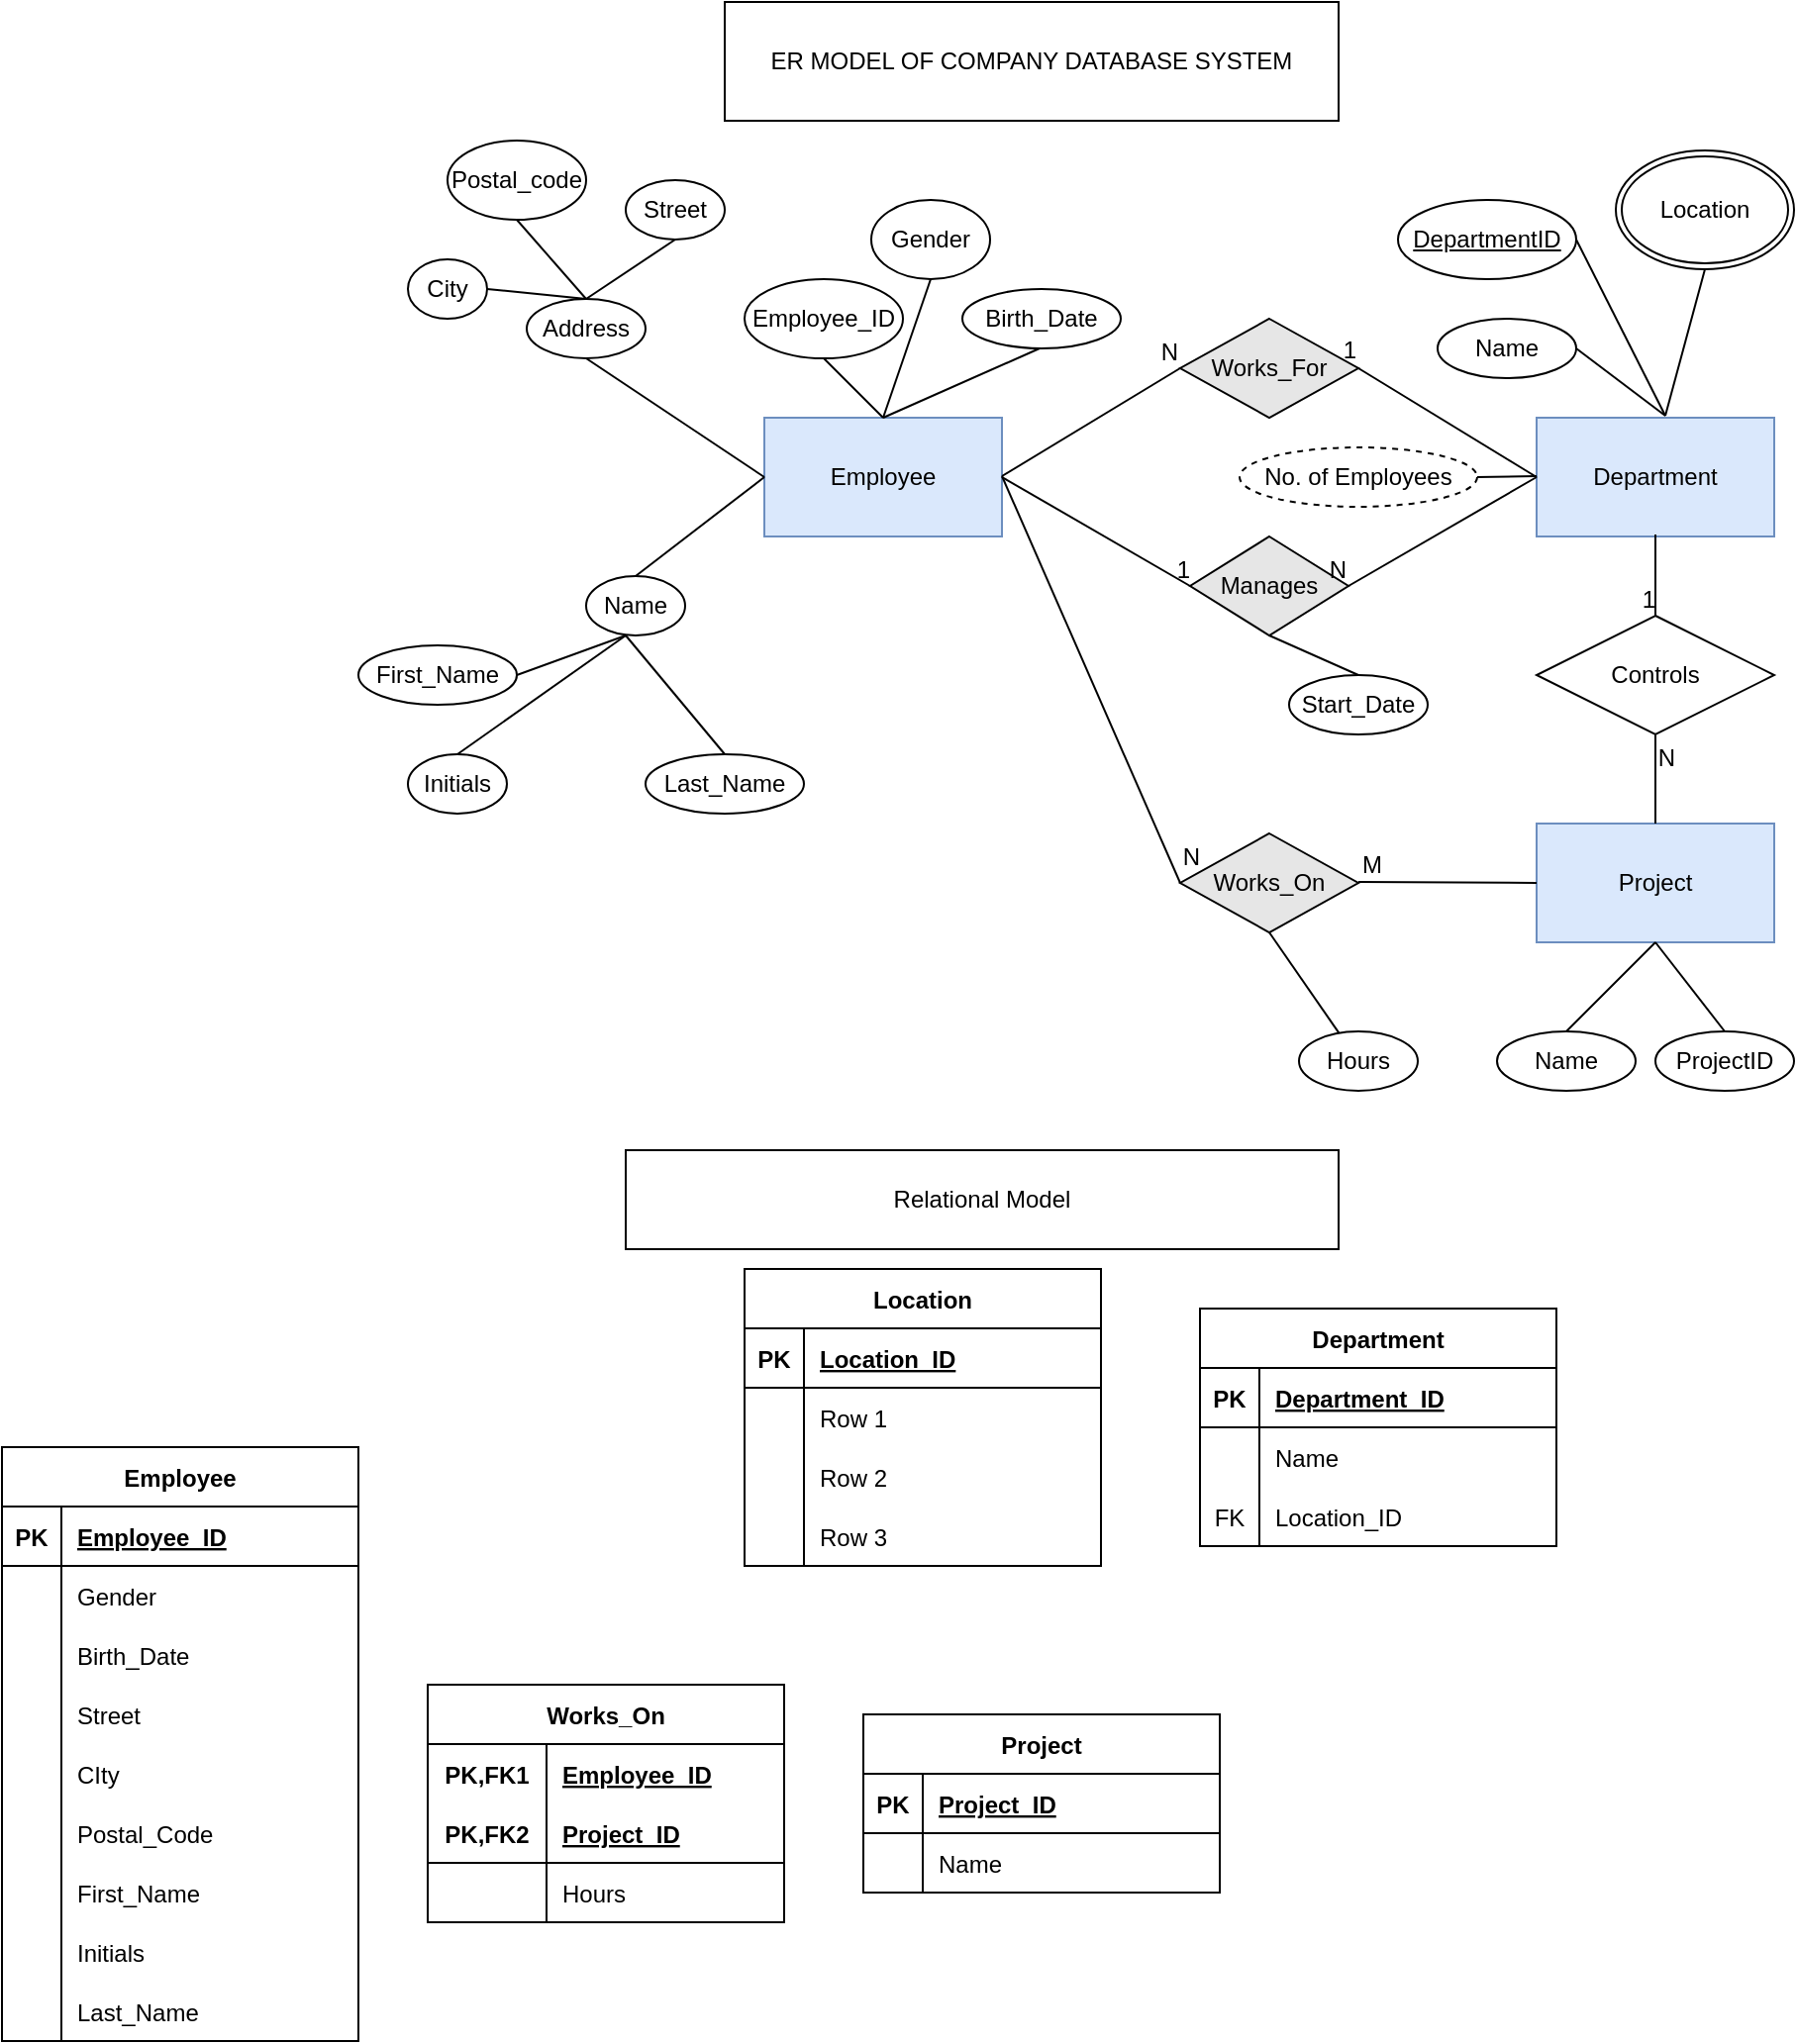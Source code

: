 <mxfile version="20.8.23" type="github">
  <diagram name="Page-1" id="R02BHQeO2Far4ScUjPcx">
    <mxGraphModel dx="1878" dy="545" grid="1" gridSize="10" guides="1" tooltips="1" connect="1" arrows="1" fold="1" page="1" pageScale="1" pageWidth="827" pageHeight="1169" math="0" shadow="0">
      <root>
        <mxCell id="0" />
        <mxCell id="1" parent="0" />
        <mxCell id="JJe2Z0qTwaohnT_z7_NP-1" value="Employee" style="rounded=0;whiteSpace=wrap;html=1;fillColor=#dae8fc;strokeColor=#6c8ebf;" vertex="1" parent="1">
          <mxGeometry x="300" y="270" width="120" height="60" as="geometry" />
        </mxCell>
        <mxCell id="JJe2Z0qTwaohnT_z7_NP-2" value="Department" style="rounded=0;whiteSpace=wrap;html=1;fillColor=#dae8fc;strokeColor=#6c8ebf;" vertex="1" parent="1">
          <mxGeometry x="690" y="270" width="120" height="60" as="geometry" />
        </mxCell>
        <mxCell id="JJe2Z0qTwaohnT_z7_NP-3" value="Project" style="rounded=0;whiteSpace=wrap;html=1;fillColor=#dae8fc;strokeColor=#6c8ebf;" vertex="1" parent="1">
          <mxGeometry x="690" y="475" width="120" height="60" as="geometry" />
        </mxCell>
        <mxCell id="JJe2Z0qTwaohnT_z7_NP-4" value="Employee_ID" style="ellipse;whiteSpace=wrap;html=1;" vertex="1" parent="1">
          <mxGeometry x="290" y="200" width="80" height="40" as="geometry" />
        </mxCell>
        <mxCell id="JJe2Z0qTwaohnT_z7_NP-5" value="Gender" style="ellipse;whiteSpace=wrap;html=1;" vertex="1" parent="1">
          <mxGeometry x="354" y="160" width="60" height="40" as="geometry" />
        </mxCell>
        <mxCell id="JJe2Z0qTwaohnT_z7_NP-7" value="Birth_Date" style="ellipse;whiteSpace=wrap;html=1;" vertex="1" parent="1">
          <mxGeometry x="400" y="205" width="80" height="30" as="geometry" />
        </mxCell>
        <mxCell id="JJe2Z0qTwaohnT_z7_NP-8" value="" style="endArrow=none;html=1;rounded=0;exitX=0.5;exitY=0;exitDx=0;exitDy=0;entryX=0.5;entryY=1;entryDx=0;entryDy=0;" edge="1" parent="1" source="JJe2Z0qTwaohnT_z7_NP-1" target="JJe2Z0qTwaohnT_z7_NP-5">
          <mxGeometry width="50" height="50" relative="1" as="geometry">
            <mxPoint x="350" y="250" as="sourcePoint" />
            <mxPoint x="400" y="200" as="targetPoint" />
          </mxGeometry>
        </mxCell>
        <mxCell id="JJe2Z0qTwaohnT_z7_NP-9" value="" style="endArrow=none;html=1;rounded=0;" edge="1" parent="1">
          <mxGeometry width="50" height="50" relative="1" as="geometry">
            <mxPoint x="360" y="270" as="sourcePoint" />
            <mxPoint x="330" y="240" as="targetPoint" />
          </mxGeometry>
        </mxCell>
        <mxCell id="JJe2Z0qTwaohnT_z7_NP-10" value="" style="endArrow=none;html=1;rounded=0;exitX=0.5;exitY=0;exitDx=0;exitDy=0;" edge="1" parent="1" source="JJe2Z0qTwaohnT_z7_NP-1">
          <mxGeometry width="50" height="50" relative="1" as="geometry">
            <mxPoint x="389" y="285" as="sourcePoint" />
            <mxPoint x="439" y="235" as="targetPoint" />
          </mxGeometry>
        </mxCell>
        <mxCell id="JJe2Z0qTwaohnT_z7_NP-11" value="Postal_code" style="ellipse;whiteSpace=wrap;html=1;" vertex="1" parent="1">
          <mxGeometry x="140" y="130" width="70" height="40" as="geometry" />
        </mxCell>
        <mxCell id="JJe2Z0qTwaohnT_z7_NP-12" value="Street" style="ellipse;whiteSpace=wrap;html=1;" vertex="1" parent="1">
          <mxGeometry x="230" y="150" width="50" height="30" as="geometry" />
        </mxCell>
        <mxCell id="JJe2Z0qTwaohnT_z7_NP-13" value="City" style="ellipse;whiteSpace=wrap;html=1;" vertex="1" parent="1">
          <mxGeometry x="120" y="190" width="40" height="30" as="geometry" />
        </mxCell>
        <mxCell id="JJe2Z0qTwaohnT_z7_NP-14" value="Address" style="ellipse;whiteSpace=wrap;html=1;" vertex="1" parent="1">
          <mxGeometry x="180" y="210" width="60" height="30" as="geometry" />
        </mxCell>
        <mxCell id="JJe2Z0qTwaohnT_z7_NP-15" value="" style="endArrow=none;html=1;rounded=0;exitX=0.5;exitY=1;exitDx=0;exitDy=0;" edge="1" parent="1" source="JJe2Z0qTwaohnT_z7_NP-14">
          <mxGeometry width="50" height="50" relative="1" as="geometry">
            <mxPoint x="250" y="350" as="sourcePoint" />
            <mxPoint x="300" y="300" as="targetPoint" />
          </mxGeometry>
        </mxCell>
        <mxCell id="JJe2Z0qTwaohnT_z7_NP-18" value="" style="endArrow=none;html=1;rounded=0;exitX=1;exitY=0.5;exitDx=0;exitDy=0;" edge="1" parent="1" source="JJe2Z0qTwaohnT_z7_NP-13">
          <mxGeometry width="50" height="50" relative="1" as="geometry">
            <mxPoint x="160" y="260" as="sourcePoint" />
            <mxPoint x="210" y="210" as="targetPoint" />
          </mxGeometry>
        </mxCell>
        <mxCell id="JJe2Z0qTwaohnT_z7_NP-19" value="" style="endArrow=none;html=1;rounded=0;exitX=0.5;exitY=1;exitDx=0;exitDy=0;" edge="1" parent="1" source="JJe2Z0qTwaohnT_z7_NP-11">
          <mxGeometry width="50" height="50" relative="1" as="geometry">
            <mxPoint x="160" y="260" as="sourcePoint" />
            <mxPoint x="210" y="210" as="targetPoint" />
          </mxGeometry>
        </mxCell>
        <mxCell id="JJe2Z0qTwaohnT_z7_NP-20" value="" style="endArrow=none;html=1;rounded=0;exitX=0.5;exitY=1;exitDx=0;exitDy=0;" edge="1" parent="1" source="JJe2Z0qTwaohnT_z7_NP-12">
          <mxGeometry width="50" height="50" relative="1" as="geometry">
            <mxPoint x="160" y="260" as="sourcePoint" />
            <mxPoint x="210" y="210" as="targetPoint" />
          </mxGeometry>
        </mxCell>
        <mxCell id="JJe2Z0qTwaohnT_z7_NP-21" value="Name" style="ellipse;whiteSpace=wrap;html=1;" vertex="1" parent="1">
          <mxGeometry x="210" y="350" width="50" height="30" as="geometry" />
        </mxCell>
        <mxCell id="JJe2Z0qTwaohnT_z7_NP-22" value="First_Name" style="ellipse;whiteSpace=wrap;html=1;" vertex="1" parent="1">
          <mxGeometry x="95" y="385" width="80" height="30" as="geometry" />
        </mxCell>
        <mxCell id="JJe2Z0qTwaohnT_z7_NP-23" value="Last_Name" style="ellipse;whiteSpace=wrap;html=1;" vertex="1" parent="1">
          <mxGeometry x="240" y="440" width="80" height="30" as="geometry" />
        </mxCell>
        <mxCell id="JJe2Z0qTwaohnT_z7_NP-24" value="Initials" style="ellipse;whiteSpace=wrap;html=1;" vertex="1" parent="1">
          <mxGeometry x="120" y="440" width="50" height="30" as="geometry" />
        </mxCell>
        <mxCell id="JJe2Z0qTwaohnT_z7_NP-25" value="" style="endArrow=none;html=1;rounded=0;exitX=0.5;exitY=0;exitDx=0;exitDy=0;" edge="1" parent="1" source="JJe2Z0qTwaohnT_z7_NP-21">
          <mxGeometry width="50" height="50" relative="1" as="geometry">
            <mxPoint x="250" y="360" as="sourcePoint" />
            <mxPoint x="300" y="300" as="targetPoint" />
          </mxGeometry>
        </mxCell>
        <mxCell id="JJe2Z0qTwaohnT_z7_NP-26" value="" style="endArrow=none;html=1;rounded=0;exitX=0.5;exitY=0;exitDx=0;exitDy=0;" edge="1" parent="1" source="JJe2Z0qTwaohnT_z7_NP-24">
          <mxGeometry width="50" height="50" relative="1" as="geometry">
            <mxPoint x="180" y="430" as="sourcePoint" />
            <mxPoint x="230" y="380" as="targetPoint" />
          </mxGeometry>
        </mxCell>
        <mxCell id="JJe2Z0qTwaohnT_z7_NP-27" value="" style="endArrow=none;html=1;rounded=0;exitX=1;exitY=0.5;exitDx=0;exitDy=0;" edge="1" parent="1" source="JJe2Z0qTwaohnT_z7_NP-22">
          <mxGeometry width="50" height="50" relative="1" as="geometry">
            <mxPoint x="180" y="430" as="sourcePoint" />
            <mxPoint x="230" y="380" as="targetPoint" />
          </mxGeometry>
        </mxCell>
        <mxCell id="JJe2Z0qTwaohnT_z7_NP-28" value="" style="endArrow=none;html=1;rounded=0;exitX=0.5;exitY=0;exitDx=0;exitDy=0;" edge="1" parent="1" source="JJe2Z0qTwaohnT_z7_NP-23">
          <mxGeometry width="50" height="50" relative="1" as="geometry">
            <mxPoint x="180" y="430" as="sourcePoint" />
            <mxPoint x="230" y="380" as="targetPoint" />
          </mxGeometry>
        </mxCell>
        <mxCell id="JJe2Z0qTwaohnT_z7_NP-29" value="Works_For" style="rhombus;whiteSpace=wrap;html=1;fillColor=#E6E6E6;" vertex="1" parent="1">
          <mxGeometry x="510" y="220" width="90" height="50" as="geometry" />
        </mxCell>
        <mxCell id="JJe2Z0qTwaohnT_z7_NP-32" value="Manages" style="rhombus;whiteSpace=wrap;html=1;fillColor=#E6E6E6;" vertex="1" parent="1">
          <mxGeometry x="515" y="330" width="80" height="50" as="geometry" />
        </mxCell>
        <mxCell id="JJe2Z0qTwaohnT_z7_NP-36" value="No. of Employees" style="ellipse;whiteSpace=wrap;html=1;align=center;dashed=1;fillColor=#FFFFFF;" vertex="1" parent="1">
          <mxGeometry x="540" y="285" width="120" height="30" as="geometry" />
        </mxCell>
        <mxCell id="JJe2Z0qTwaohnT_z7_NP-37" value="" style="endArrow=none;html=1;rounded=0;exitX=1;exitY=0.5;exitDx=0;exitDy=0;" edge="1" parent="1" source="JJe2Z0qTwaohnT_z7_NP-36">
          <mxGeometry relative="1" as="geometry">
            <mxPoint x="670" y="300" as="sourcePoint" />
            <mxPoint x="690" y="299.5" as="targetPoint" />
          </mxGeometry>
        </mxCell>
        <mxCell id="JJe2Z0qTwaohnT_z7_NP-39" value="Name" style="ellipse;whiteSpace=wrap;html=1;align=center;fillColor=#FFFFFF;" vertex="1" parent="1">
          <mxGeometry x="640" y="220" width="70" height="30" as="geometry" />
        </mxCell>
        <mxCell id="JJe2Z0qTwaohnT_z7_NP-41" value="&lt;u&gt;DepartmentID&lt;/u&gt;" style="ellipse;whiteSpace=wrap;html=1;align=center;fillColor=#FFFFFF;" vertex="1" parent="1">
          <mxGeometry x="620" y="160" width="90" height="40" as="geometry" />
        </mxCell>
        <mxCell id="JJe2Z0qTwaohnT_z7_NP-42" value="Location" style="ellipse;shape=doubleEllipse;margin=3;whiteSpace=wrap;html=1;align=center;fillColor=#FFFFFF;" vertex="1" parent="1">
          <mxGeometry x="730" y="135" width="90" height="60" as="geometry" />
        </mxCell>
        <mxCell id="JJe2Z0qTwaohnT_z7_NP-43" value="" style="endArrow=none;html=1;rounded=0;exitX=0.5;exitY=1;exitDx=0;exitDy=0;" edge="1" parent="1" source="JJe2Z0qTwaohnT_z7_NP-42">
          <mxGeometry relative="1" as="geometry">
            <mxPoint x="595" y="269" as="sourcePoint" />
            <mxPoint x="755" y="269" as="targetPoint" />
          </mxGeometry>
        </mxCell>
        <mxCell id="JJe2Z0qTwaohnT_z7_NP-44" value="" style="endArrow=none;html=1;rounded=0;exitX=1;exitY=0.5;exitDx=0;exitDy=0;" edge="1" parent="1" source="JJe2Z0qTwaohnT_z7_NP-41">
          <mxGeometry relative="1" as="geometry">
            <mxPoint x="595" y="269" as="sourcePoint" />
            <mxPoint x="755" y="269" as="targetPoint" />
          </mxGeometry>
        </mxCell>
        <mxCell id="JJe2Z0qTwaohnT_z7_NP-45" value="" style="endArrow=none;html=1;rounded=0;exitX=1;exitY=0.5;exitDx=0;exitDy=0;" edge="1" parent="1" source="JJe2Z0qTwaohnT_z7_NP-39">
          <mxGeometry relative="1" as="geometry">
            <mxPoint x="595" y="269" as="sourcePoint" />
            <mxPoint x="755" y="269" as="targetPoint" />
          </mxGeometry>
        </mxCell>
        <mxCell id="JJe2Z0qTwaohnT_z7_NP-46" value="" style="endArrow=none;html=1;rounded=0;entryX=0;entryY=0.5;entryDx=0;entryDy=0;" edge="1" parent="1" target="JJe2Z0qTwaohnT_z7_NP-29">
          <mxGeometry relative="1" as="geometry">
            <mxPoint x="420" y="299.5" as="sourcePoint" />
            <mxPoint x="580" y="299.5" as="targetPoint" />
          </mxGeometry>
        </mxCell>
        <mxCell id="JJe2Z0qTwaohnT_z7_NP-47" value="N" style="resizable=0;html=1;align=right;verticalAlign=bottom;fillColor=#FFFFFF;" connectable="0" vertex="1" parent="JJe2Z0qTwaohnT_z7_NP-46">
          <mxGeometry x="1" relative="1" as="geometry" />
        </mxCell>
        <mxCell id="JJe2Z0qTwaohnT_z7_NP-48" value="" style="endArrow=none;html=1;rounded=0;exitX=0;exitY=0.5;exitDx=0;exitDy=0;entryX=1;entryY=0.5;entryDx=0;entryDy=0;" edge="1" parent="1" source="JJe2Z0qTwaohnT_z7_NP-2" target="JJe2Z0qTwaohnT_z7_NP-29">
          <mxGeometry relative="1" as="geometry">
            <mxPoint x="450" y="330" as="sourcePoint" />
            <mxPoint x="610" y="330" as="targetPoint" />
          </mxGeometry>
        </mxCell>
        <mxCell id="JJe2Z0qTwaohnT_z7_NP-49" value="1" style="resizable=0;html=1;align=right;verticalAlign=bottom;fillColor=#FFFFFF;" connectable="0" vertex="1" parent="JJe2Z0qTwaohnT_z7_NP-48">
          <mxGeometry x="1" relative="1" as="geometry" />
        </mxCell>
        <mxCell id="JJe2Z0qTwaohnT_z7_NP-50" value="" style="endArrow=none;html=1;rounded=0;exitX=1;exitY=0.5;exitDx=0;exitDy=0;entryX=0;entryY=0.5;entryDx=0;entryDy=0;" edge="1" parent="1" source="JJe2Z0qTwaohnT_z7_NP-1" target="JJe2Z0qTwaohnT_z7_NP-32">
          <mxGeometry relative="1" as="geometry">
            <mxPoint x="450" y="330" as="sourcePoint" />
            <mxPoint x="610" y="330" as="targetPoint" />
          </mxGeometry>
        </mxCell>
        <mxCell id="JJe2Z0qTwaohnT_z7_NP-51" value="1" style="resizable=0;html=1;align=right;verticalAlign=bottom;fillColor=#FFFFFF;" connectable="0" vertex="1" parent="JJe2Z0qTwaohnT_z7_NP-50">
          <mxGeometry x="1" relative="1" as="geometry" />
        </mxCell>
        <mxCell id="JJe2Z0qTwaohnT_z7_NP-52" value="" style="endArrow=none;html=1;rounded=0;entryX=1;entryY=0.5;entryDx=0;entryDy=0;" edge="1" parent="1" target="JJe2Z0qTwaohnT_z7_NP-32">
          <mxGeometry relative="1" as="geometry">
            <mxPoint x="690" y="300" as="sourcePoint" />
            <mxPoint x="550" y="420" as="targetPoint" />
          </mxGeometry>
        </mxCell>
        <mxCell id="JJe2Z0qTwaohnT_z7_NP-53" value="N" style="resizable=0;html=1;align=right;verticalAlign=bottom;fillColor=#FFFFFF;" connectable="0" vertex="1" parent="JJe2Z0qTwaohnT_z7_NP-52">
          <mxGeometry x="1" relative="1" as="geometry" />
        </mxCell>
        <mxCell id="JJe2Z0qTwaohnT_z7_NP-54" value="Works_On" style="rhombus;whiteSpace=wrap;html=1;fillColor=#E6E6E6;" vertex="1" parent="1">
          <mxGeometry x="510" y="480" width="90" height="50" as="geometry" />
        </mxCell>
        <mxCell id="JJe2Z0qTwaohnT_z7_NP-55" value="" style="endArrow=none;html=1;rounded=0;entryX=0;entryY=0.5;entryDx=0;entryDy=0;" edge="1" parent="1" target="JJe2Z0qTwaohnT_z7_NP-54">
          <mxGeometry relative="1" as="geometry">
            <mxPoint x="420" y="299.5" as="sourcePoint" />
            <mxPoint x="580" y="299.5" as="targetPoint" />
          </mxGeometry>
        </mxCell>
        <mxCell id="JJe2Z0qTwaohnT_z7_NP-56" value="N" style="resizable=0;html=1;align=right;verticalAlign=bottom;fillColor=#FFFFFF;" connectable="0" vertex="1" parent="JJe2Z0qTwaohnT_z7_NP-55">
          <mxGeometry x="1" relative="1" as="geometry">
            <mxPoint x="10" y="-5" as="offset" />
          </mxGeometry>
        </mxCell>
        <mxCell id="JJe2Z0qTwaohnT_z7_NP-57" value="" style="endArrow=none;html=1;rounded=0;" edge="1" parent="1">
          <mxGeometry relative="1" as="geometry">
            <mxPoint x="600" y="504.5" as="sourcePoint" />
            <mxPoint x="690" y="505" as="targetPoint" />
          </mxGeometry>
        </mxCell>
        <mxCell id="JJe2Z0qTwaohnT_z7_NP-58" value="M" style="resizable=0;html=1;align=left;verticalAlign=bottom;fillColor=#FFFFFF;" connectable="0" vertex="1" parent="JJe2Z0qTwaohnT_z7_NP-57">
          <mxGeometry x="-1" relative="1" as="geometry" />
        </mxCell>
        <mxCell id="JJe2Z0qTwaohnT_z7_NP-60" value="Controls" style="shape=rhombus;perimeter=rhombusPerimeter;whiteSpace=wrap;html=1;align=center;fillColor=#FFFFFF;" vertex="1" parent="1">
          <mxGeometry x="690" y="370" width="120" height="60" as="geometry" />
        </mxCell>
        <mxCell id="JJe2Z0qTwaohnT_z7_NP-61" value="" style="endArrow=none;html=1;rounded=0;entryX=0.5;entryY=0;entryDx=0;entryDy=0;" edge="1" parent="1" target="JJe2Z0qTwaohnT_z7_NP-60">
          <mxGeometry relative="1" as="geometry">
            <mxPoint x="750" y="329" as="sourcePoint" />
            <mxPoint x="910" y="329" as="targetPoint" />
          </mxGeometry>
        </mxCell>
        <mxCell id="JJe2Z0qTwaohnT_z7_NP-62" value="1" style="resizable=0;html=1;align=right;verticalAlign=bottom;fillColor=#FFFFFF;" connectable="0" vertex="1" parent="JJe2Z0qTwaohnT_z7_NP-61">
          <mxGeometry x="1" relative="1" as="geometry" />
        </mxCell>
        <mxCell id="JJe2Z0qTwaohnT_z7_NP-63" value="" style="endArrow=none;html=1;rounded=0;entryX=0.5;entryY=1;entryDx=0;entryDy=0;exitX=0.5;exitY=0;exitDx=0;exitDy=0;" edge="1" parent="1" source="JJe2Z0qTwaohnT_z7_NP-3" target="JJe2Z0qTwaohnT_z7_NP-60">
          <mxGeometry relative="1" as="geometry">
            <mxPoint x="750" y="470" as="sourcePoint" />
            <mxPoint x="890" y="454.5" as="targetPoint" />
          </mxGeometry>
        </mxCell>
        <mxCell id="JJe2Z0qTwaohnT_z7_NP-64" value="N" style="resizable=0;html=1;align=right;verticalAlign=bottom;fillColor=#FFFFFF;" connectable="0" vertex="1" parent="JJe2Z0qTwaohnT_z7_NP-63">
          <mxGeometry x="1" relative="1" as="geometry">
            <mxPoint x="10" y="20" as="offset" />
          </mxGeometry>
        </mxCell>
        <mxCell id="JJe2Z0qTwaohnT_z7_NP-66" value="Start_Date" style="ellipse;whiteSpace=wrap;html=1;align=center;fillColor=#FFFFFF;" vertex="1" parent="1">
          <mxGeometry x="565" y="400" width="70" height="30" as="geometry" />
        </mxCell>
        <mxCell id="JJe2Z0qTwaohnT_z7_NP-67" value="" style="endArrow=none;html=1;rounded=0;entryX=0.5;entryY=0;entryDx=0;entryDy=0;exitX=0.5;exitY=1;exitDx=0;exitDy=0;" edge="1" parent="1" source="JJe2Z0qTwaohnT_z7_NP-32" target="JJe2Z0qTwaohnT_z7_NP-66">
          <mxGeometry relative="1" as="geometry">
            <mxPoint x="450" y="330" as="sourcePoint" />
            <mxPoint x="610" y="330" as="targetPoint" />
          </mxGeometry>
        </mxCell>
        <mxCell id="JJe2Z0qTwaohnT_z7_NP-68" value="" style="endArrow=none;html=1;rounded=0;exitX=0.5;exitY=1;exitDx=0;exitDy=0;" edge="1" parent="1" source="JJe2Z0qTwaohnT_z7_NP-54" target="JJe2Z0qTwaohnT_z7_NP-69">
          <mxGeometry relative="1" as="geometry">
            <mxPoint x="550" y="550" as="sourcePoint" />
            <mxPoint x="710" y="550" as="targetPoint" />
          </mxGeometry>
        </mxCell>
        <mxCell id="JJe2Z0qTwaohnT_z7_NP-69" value="Hours" style="ellipse;whiteSpace=wrap;html=1;align=center;fillColor=#FFFFFF;" vertex="1" parent="1">
          <mxGeometry x="570" y="580" width="60" height="30" as="geometry" />
        </mxCell>
        <mxCell id="JJe2Z0qTwaohnT_z7_NP-70" value="Name" style="ellipse;whiteSpace=wrap;html=1;align=center;fillColor=#FFFFFF;" vertex="1" parent="1">
          <mxGeometry x="670" y="580" width="70" height="30" as="geometry" />
        </mxCell>
        <mxCell id="JJe2Z0qTwaohnT_z7_NP-71" value="ProjectID" style="ellipse;whiteSpace=wrap;html=1;align=center;fillColor=#FFFFFF;" vertex="1" parent="1">
          <mxGeometry x="750" y="580" width="70" height="30" as="geometry" />
        </mxCell>
        <mxCell id="JJe2Z0qTwaohnT_z7_NP-72" value="" style="endArrow=none;html=1;rounded=0;exitX=0.5;exitY=0;exitDx=0;exitDy=0;entryX=0.5;entryY=1;entryDx=0;entryDy=0;" edge="1" parent="1" source="JJe2Z0qTwaohnT_z7_NP-70" target="JJe2Z0qTwaohnT_z7_NP-3">
          <mxGeometry relative="1" as="geometry">
            <mxPoint x="595" y="550" as="sourcePoint" />
            <mxPoint x="755" y="550" as="targetPoint" />
          </mxGeometry>
        </mxCell>
        <mxCell id="JJe2Z0qTwaohnT_z7_NP-73" value="" style="endArrow=none;html=1;rounded=0;entryX=0.5;entryY=0;entryDx=0;entryDy=0;exitX=0.5;exitY=1;exitDx=0;exitDy=0;" edge="1" parent="1" source="JJe2Z0qTwaohnT_z7_NP-3" target="JJe2Z0qTwaohnT_z7_NP-71">
          <mxGeometry relative="1" as="geometry">
            <mxPoint x="750" y="540" as="sourcePoint" />
            <mxPoint x="910" y="535" as="targetPoint" />
          </mxGeometry>
        </mxCell>
        <mxCell id="JJe2Z0qTwaohnT_z7_NP-75" value="ER MODEL OF COMPANY DATABASE SYSTEM" style="rounded=0;whiteSpace=wrap;html=1;fillColor=#FFFFFF;" vertex="1" parent="1">
          <mxGeometry x="280" y="60" width="310" height="60" as="geometry" />
        </mxCell>
        <mxCell id="JJe2Z0qTwaohnT_z7_NP-77" value="Relational Model" style="rounded=0;whiteSpace=wrap;html=1;fillColor=#FFFFFF;" vertex="1" parent="1">
          <mxGeometry x="230" y="640" width="360" height="50" as="geometry" />
        </mxCell>
        <mxCell id="JJe2Z0qTwaohnT_z7_NP-78" value="Employee" style="shape=table;startSize=30;container=1;collapsible=1;childLayout=tableLayout;fixedRows=1;rowLines=0;fontStyle=1;align=center;resizeLast=1;fillColor=#FFFFFF;" vertex="1" parent="1">
          <mxGeometry x="-85" y="790" width="180" height="300" as="geometry">
            <mxRectangle x="85" y="740" width="70" height="30" as="alternateBounds" />
          </mxGeometry>
        </mxCell>
        <mxCell id="JJe2Z0qTwaohnT_z7_NP-79" value="" style="shape=tableRow;horizontal=0;startSize=0;swimlaneHead=0;swimlaneBody=0;fillColor=none;collapsible=0;dropTarget=0;points=[[0,0.5],[1,0.5]];portConstraint=eastwest;top=0;left=0;right=0;bottom=1;" vertex="1" parent="JJe2Z0qTwaohnT_z7_NP-78">
          <mxGeometry y="30" width="180" height="30" as="geometry" />
        </mxCell>
        <mxCell id="JJe2Z0qTwaohnT_z7_NP-80" value="PK" style="shape=partialRectangle;connectable=0;fillColor=none;top=0;left=0;bottom=0;right=0;fontStyle=1;overflow=hidden;" vertex="1" parent="JJe2Z0qTwaohnT_z7_NP-79">
          <mxGeometry width="30" height="30" as="geometry">
            <mxRectangle width="30" height="30" as="alternateBounds" />
          </mxGeometry>
        </mxCell>
        <mxCell id="JJe2Z0qTwaohnT_z7_NP-81" value="Employee_ID" style="shape=partialRectangle;connectable=0;fillColor=none;top=0;left=0;bottom=0;right=0;align=left;spacingLeft=6;fontStyle=5;overflow=hidden;" vertex="1" parent="JJe2Z0qTwaohnT_z7_NP-79">
          <mxGeometry x="30" width="150" height="30" as="geometry">
            <mxRectangle width="150" height="30" as="alternateBounds" />
          </mxGeometry>
        </mxCell>
        <mxCell id="JJe2Z0qTwaohnT_z7_NP-82" value="" style="shape=tableRow;horizontal=0;startSize=0;swimlaneHead=0;swimlaneBody=0;fillColor=none;collapsible=0;dropTarget=0;points=[[0,0.5],[1,0.5]];portConstraint=eastwest;top=0;left=0;right=0;bottom=0;" vertex="1" parent="JJe2Z0qTwaohnT_z7_NP-78">
          <mxGeometry y="60" width="180" height="30" as="geometry" />
        </mxCell>
        <mxCell id="JJe2Z0qTwaohnT_z7_NP-83" value="" style="shape=partialRectangle;connectable=0;fillColor=none;top=0;left=0;bottom=0;right=0;editable=1;overflow=hidden;" vertex="1" parent="JJe2Z0qTwaohnT_z7_NP-82">
          <mxGeometry width="30" height="30" as="geometry">
            <mxRectangle width="30" height="30" as="alternateBounds" />
          </mxGeometry>
        </mxCell>
        <mxCell id="JJe2Z0qTwaohnT_z7_NP-84" value="Gender" style="shape=partialRectangle;connectable=0;fillColor=none;top=0;left=0;bottom=0;right=0;align=left;spacingLeft=6;overflow=hidden;" vertex="1" parent="JJe2Z0qTwaohnT_z7_NP-82">
          <mxGeometry x="30" width="150" height="30" as="geometry">
            <mxRectangle width="150" height="30" as="alternateBounds" />
          </mxGeometry>
        </mxCell>
        <mxCell id="JJe2Z0qTwaohnT_z7_NP-85" value="" style="shape=tableRow;horizontal=0;startSize=0;swimlaneHead=0;swimlaneBody=0;fillColor=none;collapsible=0;dropTarget=0;points=[[0,0.5],[1,0.5]];portConstraint=eastwest;top=0;left=0;right=0;bottom=0;" vertex="1" parent="JJe2Z0qTwaohnT_z7_NP-78">
          <mxGeometry y="90" width="180" height="30" as="geometry" />
        </mxCell>
        <mxCell id="JJe2Z0qTwaohnT_z7_NP-86" value="" style="shape=partialRectangle;connectable=0;fillColor=none;top=0;left=0;bottom=0;right=0;editable=1;overflow=hidden;" vertex="1" parent="JJe2Z0qTwaohnT_z7_NP-85">
          <mxGeometry width="30" height="30" as="geometry">
            <mxRectangle width="30" height="30" as="alternateBounds" />
          </mxGeometry>
        </mxCell>
        <mxCell id="JJe2Z0qTwaohnT_z7_NP-87" value="Birth_Date" style="shape=partialRectangle;connectable=0;fillColor=none;top=0;left=0;bottom=0;right=0;align=left;spacingLeft=6;overflow=hidden;" vertex="1" parent="JJe2Z0qTwaohnT_z7_NP-85">
          <mxGeometry x="30" width="150" height="30" as="geometry">
            <mxRectangle width="150" height="30" as="alternateBounds" />
          </mxGeometry>
        </mxCell>
        <mxCell id="JJe2Z0qTwaohnT_z7_NP-88" value="" style="shape=tableRow;horizontal=0;startSize=0;swimlaneHead=0;swimlaneBody=0;fillColor=none;collapsible=0;dropTarget=0;points=[[0,0.5],[1,0.5]];portConstraint=eastwest;top=0;left=0;right=0;bottom=0;" vertex="1" parent="JJe2Z0qTwaohnT_z7_NP-78">
          <mxGeometry y="120" width="180" height="30" as="geometry" />
        </mxCell>
        <mxCell id="JJe2Z0qTwaohnT_z7_NP-89" value="" style="shape=partialRectangle;connectable=0;fillColor=none;top=0;left=0;bottom=0;right=0;editable=1;overflow=hidden;" vertex="1" parent="JJe2Z0qTwaohnT_z7_NP-88">
          <mxGeometry width="30" height="30" as="geometry">
            <mxRectangle width="30" height="30" as="alternateBounds" />
          </mxGeometry>
        </mxCell>
        <mxCell id="JJe2Z0qTwaohnT_z7_NP-90" value="Street" style="shape=partialRectangle;connectable=0;fillColor=none;top=0;left=0;bottom=0;right=0;align=left;spacingLeft=6;overflow=hidden;" vertex="1" parent="JJe2Z0qTwaohnT_z7_NP-88">
          <mxGeometry x="30" width="150" height="30" as="geometry">
            <mxRectangle width="150" height="30" as="alternateBounds" />
          </mxGeometry>
        </mxCell>
        <mxCell id="JJe2Z0qTwaohnT_z7_NP-91" value="" style="shape=tableRow;horizontal=0;startSize=0;swimlaneHead=0;swimlaneBody=0;fillColor=none;collapsible=0;dropTarget=0;points=[[0,0.5],[1,0.5]];portConstraint=eastwest;top=0;left=0;right=0;bottom=0;" vertex="1" parent="JJe2Z0qTwaohnT_z7_NP-78">
          <mxGeometry y="150" width="180" height="30" as="geometry" />
        </mxCell>
        <mxCell id="JJe2Z0qTwaohnT_z7_NP-92" value="" style="shape=partialRectangle;connectable=0;fillColor=none;top=0;left=0;bottom=0;right=0;editable=1;overflow=hidden;" vertex="1" parent="JJe2Z0qTwaohnT_z7_NP-91">
          <mxGeometry width="30" height="30" as="geometry">
            <mxRectangle width="30" height="30" as="alternateBounds" />
          </mxGeometry>
        </mxCell>
        <mxCell id="JJe2Z0qTwaohnT_z7_NP-93" value="CIty" style="shape=partialRectangle;connectable=0;fillColor=none;top=0;left=0;bottom=0;right=0;align=left;spacingLeft=6;overflow=hidden;" vertex="1" parent="JJe2Z0qTwaohnT_z7_NP-91">
          <mxGeometry x="30" width="150" height="30" as="geometry">
            <mxRectangle width="150" height="30" as="alternateBounds" />
          </mxGeometry>
        </mxCell>
        <mxCell id="JJe2Z0qTwaohnT_z7_NP-94" value="" style="shape=tableRow;horizontal=0;startSize=0;swimlaneHead=0;swimlaneBody=0;fillColor=none;collapsible=0;dropTarget=0;points=[[0,0.5],[1,0.5]];portConstraint=eastwest;top=0;left=0;right=0;bottom=0;" vertex="1" parent="JJe2Z0qTwaohnT_z7_NP-78">
          <mxGeometry y="180" width="180" height="30" as="geometry" />
        </mxCell>
        <mxCell id="JJe2Z0qTwaohnT_z7_NP-95" value="" style="shape=partialRectangle;connectable=0;fillColor=none;top=0;left=0;bottom=0;right=0;editable=1;overflow=hidden;" vertex="1" parent="JJe2Z0qTwaohnT_z7_NP-94">
          <mxGeometry width="30" height="30" as="geometry">
            <mxRectangle width="30" height="30" as="alternateBounds" />
          </mxGeometry>
        </mxCell>
        <mxCell id="JJe2Z0qTwaohnT_z7_NP-96" value="Postal_Code" style="shape=partialRectangle;connectable=0;fillColor=none;top=0;left=0;bottom=0;right=0;align=left;spacingLeft=6;overflow=hidden;" vertex="1" parent="JJe2Z0qTwaohnT_z7_NP-94">
          <mxGeometry x="30" width="150" height="30" as="geometry">
            <mxRectangle width="150" height="30" as="alternateBounds" />
          </mxGeometry>
        </mxCell>
        <mxCell id="JJe2Z0qTwaohnT_z7_NP-97" value="" style="shape=tableRow;horizontal=0;startSize=0;swimlaneHead=0;swimlaneBody=0;fillColor=none;collapsible=0;dropTarget=0;points=[[0,0.5],[1,0.5]];portConstraint=eastwest;top=0;left=0;right=0;bottom=0;" vertex="1" parent="JJe2Z0qTwaohnT_z7_NP-78">
          <mxGeometry y="210" width="180" height="30" as="geometry" />
        </mxCell>
        <mxCell id="JJe2Z0qTwaohnT_z7_NP-98" value="" style="shape=partialRectangle;connectable=0;fillColor=none;top=0;left=0;bottom=0;right=0;editable=1;overflow=hidden;" vertex="1" parent="JJe2Z0qTwaohnT_z7_NP-97">
          <mxGeometry width="30" height="30" as="geometry">
            <mxRectangle width="30" height="30" as="alternateBounds" />
          </mxGeometry>
        </mxCell>
        <mxCell id="JJe2Z0qTwaohnT_z7_NP-99" value="First_Name" style="shape=partialRectangle;connectable=0;fillColor=none;top=0;left=0;bottom=0;right=0;align=left;spacingLeft=6;overflow=hidden;" vertex="1" parent="JJe2Z0qTwaohnT_z7_NP-97">
          <mxGeometry x="30" width="150" height="30" as="geometry">
            <mxRectangle width="150" height="30" as="alternateBounds" />
          </mxGeometry>
        </mxCell>
        <mxCell id="JJe2Z0qTwaohnT_z7_NP-100" value="" style="shape=tableRow;horizontal=0;startSize=0;swimlaneHead=0;swimlaneBody=0;fillColor=none;collapsible=0;dropTarget=0;points=[[0,0.5],[1,0.5]];portConstraint=eastwest;top=0;left=0;right=0;bottom=0;" vertex="1" parent="JJe2Z0qTwaohnT_z7_NP-78">
          <mxGeometry y="240" width="180" height="30" as="geometry" />
        </mxCell>
        <mxCell id="JJe2Z0qTwaohnT_z7_NP-101" value="" style="shape=partialRectangle;connectable=0;fillColor=none;top=0;left=0;bottom=0;right=0;editable=1;overflow=hidden;" vertex="1" parent="JJe2Z0qTwaohnT_z7_NP-100">
          <mxGeometry width="30" height="30" as="geometry">
            <mxRectangle width="30" height="30" as="alternateBounds" />
          </mxGeometry>
        </mxCell>
        <mxCell id="JJe2Z0qTwaohnT_z7_NP-102" value="Initials" style="shape=partialRectangle;connectable=0;fillColor=none;top=0;left=0;bottom=0;right=0;align=left;spacingLeft=6;overflow=hidden;" vertex="1" parent="JJe2Z0qTwaohnT_z7_NP-100">
          <mxGeometry x="30" width="150" height="30" as="geometry">
            <mxRectangle width="150" height="30" as="alternateBounds" />
          </mxGeometry>
        </mxCell>
        <mxCell id="JJe2Z0qTwaohnT_z7_NP-103" value="" style="shape=tableRow;horizontal=0;startSize=0;swimlaneHead=0;swimlaneBody=0;fillColor=none;collapsible=0;dropTarget=0;points=[[0,0.5],[1,0.5]];portConstraint=eastwest;top=0;left=0;right=0;bottom=0;" vertex="1" parent="JJe2Z0qTwaohnT_z7_NP-78">
          <mxGeometry y="270" width="180" height="30" as="geometry" />
        </mxCell>
        <mxCell id="JJe2Z0qTwaohnT_z7_NP-104" value="" style="shape=partialRectangle;connectable=0;fillColor=none;top=0;left=0;bottom=0;right=0;editable=1;overflow=hidden;" vertex="1" parent="JJe2Z0qTwaohnT_z7_NP-103">
          <mxGeometry width="30" height="30" as="geometry">
            <mxRectangle width="30" height="30" as="alternateBounds" />
          </mxGeometry>
        </mxCell>
        <mxCell id="JJe2Z0qTwaohnT_z7_NP-105" value="Last_Name" style="shape=partialRectangle;connectable=0;fillColor=none;top=0;left=0;bottom=0;right=0;align=left;spacingLeft=6;overflow=hidden;" vertex="1" parent="JJe2Z0qTwaohnT_z7_NP-103">
          <mxGeometry x="30" width="150" height="30" as="geometry">
            <mxRectangle width="150" height="30" as="alternateBounds" />
          </mxGeometry>
        </mxCell>
        <mxCell id="JJe2Z0qTwaohnT_z7_NP-106" value="Department" style="shape=table;startSize=30;container=1;collapsible=1;childLayout=tableLayout;fixedRows=1;rowLines=0;fontStyle=1;align=center;resizeLast=1;fillColor=#FFFFFF;" vertex="1" parent="1">
          <mxGeometry x="520" y="720" width="180" height="120" as="geometry" />
        </mxCell>
        <mxCell id="JJe2Z0qTwaohnT_z7_NP-107" value="" style="shape=tableRow;horizontal=0;startSize=0;swimlaneHead=0;swimlaneBody=0;fillColor=none;collapsible=0;dropTarget=0;points=[[0,0.5],[1,0.5]];portConstraint=eastwest;top=0;left=0;right=0;bottom=1;" vertex="1" parent="JJe2Z0qTwaohnT_z7_NP-106">
          <mxGeometry y="30" width="180" height="30" as="geometry" />
        </mxCell>
        <mxCell id="JJe2Z0qTwaohnT_z7_NP-108" value="PK" style="shape=partialRectangle;connectable=0;fillColor=none;top=0;left=0;bottom=0;right=0;fontStyle=1;overflow=hidden;" vertex="1" parent="JJe2Z0qTwaohnT_z7_NP-107">
          <mxGeometry width="30" height="30" as="geometry">
            <mxRectangle width="30" height="30" as="alternateBounds" />
          </mxGeometry>
        </mxCell>
        <mxCell id="JJe2Z0qTwaohnT_z7_NP-109" value="Department_ID" style="shape=partialRectangle;connectable=0;fillColor=none;top=0;left=0;bottom=0;right=0;align=left;spacingLeft=6;fontStyle=5;overflow=hidden;" vertex="1" parent="JJe2Z0qTwaohnT_z7_NP-107">
          <mxGeometry x="30" width="150" height="30" as="geometry">
            <mxRectangle width="150" height="30" as="alternateBounds" />
          </mxGeometry>
        </mxCell>
        <mxCell id="JJe2Z0qTwaohnT_z7_NP-110" value="" style="shape=tableRow;horizontal=0;startSize=0;swimlaneHead=0;swimlaneBody=0;fillColor=none;collapsible=0;dropTarget=0;points=[[0,0.5],[1,0.5]];portConstraint=eastwest;top=0;left=0;right=0;bottom=0;" vertex="1" parent="JJe2Z0qTwaohnT_z7_NP-106">
          <mxGeometry y="60" width="180" height="30" as="geometry" />
        </mxCell>
        <mxCell id="JJe2Z0qTwaohnT_z7_NP-111" value="" style="shape=partialRectangle;connectable=0;fillColor=none;top=0;left=0;bottom=0;right=0;editable=1;overflow=hidden;" vertex="1" parent="JJe2Z0qTwaohnT_z7_NP-110">
          <mxGeometry width="30" height="30" as="geometry">
            <mxRectangle width="30" height="30" as="alternateBounds" />
          </mxGeometry>
        </mxCell>
        <mxCell id="JJe2Z0qTwaohnT_z7_NP-112" value="Name" style="shape=partialRectangle;connectable=0;fillColor=none;top=0;left=0;bottom=0;right=0;align=left;spacingLeft=6;overflow=hidden;" vertex="1" parent="JJe2Z0qTwaohnT_z7_NP-110">
          <mxGeometry x="30" width="150" height="30" as="geometry">
            <mxRectangle width="150" height="30" as="alternateBounds" />
          </mxGeometry>
        </mxCell>
        <mxCell id="JJe2Z0qTwaohnT_z7_NP-132" value="" style="shape=tableRow;horizontal=0;startSize=0;swimlaneHead=0;swimlaneBody=0;fillColor=none;collapsible=0;dropTarget=0;points=[[0,0.5],[1,0.5]];portConstraint=eastwest;top=0;left=0;right=0;bottom=0;" vertex="1" parent="JJe2Z0qTwaohnT_z7_NP-106">
          <mxGeometry y="90" width="180" height="30" as="geometry" />
        </mxCell>
        <mxCell id="JJe2Z0qTwaohnT_z7_NP-133" value="FK" style="shape=partialRectangle;connectable=0;fillColor=none;top=0;left=0;bottom=0;right=0;editable=1;overflow=hidden;" vertex="1" parent="JJe2Z0qTwaohnT_z7_NP-132">
          <mxGeometry width="30" height="30" as="geometry">
            <mxRectangle width="30" height="30" as="alternateBounds" />
          </mxGeometry>
        </mxCell>
        <mxCell id="JJe2Z0qTwaohnT_z7_NP-134" value="Location_ID" style="shape=partialRectangle;connectable=0;fillColor=none;top=0;left=0;bottom=0;right=0;align=left;spacingLeft=6;overflow=hidden;" vertex="1" parent="JJe2Z0qTwaohnT_z7_NP-132">
          <mxGeometry x="30" width="150" height="30" as="geometry">
            <mxRectangle width="150" height="30" as="alternateBounds" />
          </mxGeometry>
        </mxCell>
        <mxCell id="JJe2Z0qTwaohnT_z7_NP-119" value="Location" style="shape=table;startSize=30;container=1;collapsible=1;childLayout=tableLayout;fixedRows=1;rowLines=0;fontStyle=1;align=center;resizeLast=1;fillColor=#FFFFFF;" vertex="1" parent="1">
          <mxGeometry x="290" y="700" width="180" height="150" as="geometry" />
        </mxCell>
        <mxCell id="JJe2Z0qTwaohnT_z7_NP-120" value="" style="shape=tableRow;horizontal=0;startSize=0;swimlaneHead=0;swimlaneBody=0;fillColor=none;collapsible=0;dropTarget=0;points=[[0,0.5],[1,0.5]];portConstraint=eastwest;top=0;left=0;right=0;bottom=1;" vertex="1" parent="JJe2Z0qTwaohnT_z7_NP-119">
          <mxGeometry y="30" width="180" height="30" as="geometry" />
        </mxCell>
        <mxCell id="JJe2Z0qTwaohnT_z7_NP-121" value="PK" style="shape=partialRectangle;connectable=0;fillColor=none;top=0;left=0;bottom=0;right=0;fontStyle=1;overflow=hidden;" vertex="1" parent="JJe2Z0qTwaohnT_z7_NP-120">
          <mxGeometry width="30" height="30" as="geometry">
            <mxRectangle width="30" height="30" as="alternateBounds" />
          </mxGeometry>
        </mxCell>
        <mxCell id="JJe2Z0qTwaohnT_z7_NP-122" value="Location_ID" style="shape=partialRectangle;connectable=0;fillColor=none;top=0;left=0;bottom=0;right=0;align=left;spacingLeft=6;fontStyle=5;overflow=hidden;" vertex="1" parent="JJe2Z0qTwaohnT_z7_NP-120">
          <mxGeometry x="30" width="150" height="30" as="geometry">
            <mxRectangle width="150" height="30" as="alternateBounds" />
          </mxGeometry>
        </mxCell>
        <mxCell id="JJe2Z0qTwaohnT_z7_NP-123" value="" style="shape=tableRow;horizontal=0;startSize=0;swimlaneHead=0;swimlaneBody=0;fillColor=none;collapsible=0;dropTarget=0;points=[[0,0.5],[1,0.5]];portConstraint=eastwest;top=0;left=0;right=0;bottom=0;" vertex="1" parent="JJe2Z0qTwaohnT_z7_NP-119">
          <mxGeometry y="60" width="180" height="30" as="geometry" />
        </mxCell>
        <mxCell id="JJe2Z0qTwaohnT_z7_NP-124" value="" style="shape=partialRectangle;connectable=0;fillColor=none;top=0;left=0;bottom=0;right=0;editable=1;overflow=hidden;" vertex="1" parent="JJe2Z0qTwaohnT_z7_NP-123">
          <mxGeometry width="30" height="30" as="geometry">
            <mxRectangle width="30" height="30" as="alternateBounds" />
          </mxGeometry>
        </mxCell>
        <mxCell id="JJe2Z0qTwaohnT_z7_NP-125" value="Row 1" style="shape=partialRectangle;connectable=0;fillColor=none;top=0;left=0;bottom=0;right=0;align=left;spacingLeft=6;overflow=hidden;" vertex="1" parent="JJe2Z0qTwaohnT_z7_NP-123">
          <mxGeometry x="30" width="150" height="30" as="geometry">
            <mxRectangle width="150" height="30" as="alternateBounds" />
          </mxGeometry>
        </mxCell>
        <mxCell id="JJe2Z0qTwaohnT_z7_NP-126" value="" style="shape=tableRow;horizontal=0;startSize=0;swimlaneHead=0;swimlaneBody=0;fillColor=none;collapsible=0;dropTarget=0;points=[[0,0.5],[1,0.5]];portConstraint=eastwest;top=0;left=0;right=0;bottom=0;" vertex="1" parent="JJe2Z0qTwaohnT_z7_NP-119">
          <mxGeometry y="90" width="180" height="30" as="geometry" />
        </mxCell>
        <mxCell id="JJe2Z0qTwaohnT_z7_NP-127" value="" style="shape=partialRectangle;connectable=0;fillColor=none;top=0;left=0;bottom=0;right=0;editable=1;overflow=hidden;" vertex="1" parent="JJe2Z0qTwaohnT_z7_NP-126">
          <mxGeometry width="30" height="30" as="geometry">
            <mxRectangle width="30" height="30" as="alternateBounds" />
          </mxGeometry>
        </mxCell>
        <mxCell id="JJe2Z0qTwaohnT_z7_NP-128" value="Row 2" style="shape=partialRectangle;connectable=0;fillColor=none;top=0;left=0;bottom=0;right=0;align=left;spacingLeft=6;overflow=hidden;" vertex="1" parent="JJe2Z0qTwaohnT_z7_NP-126">
          <mxGeometry x="30" width="150" height="30" as="geometry">
            <mxRectangle width="150" height="30" as="alternateBounds" />
          </mxGeometry>
        </mxCell>
        <mxCell id="JJe2Z0qTwaohnT_z7_NP-129" value="" style="shape=tableRow;horizontal=0;startSize=0;swimlaneHead=0;swimlaneBody=0;fillColor=none;collapsible=0;dropTarget=0;points=[[0,0.5],[1,0.5]];portConstraint=eastwest;top=0;left=0;right=0;bottom=0;" vertex="1" parent="JJe2Z0qTwaohnT_z7_NP-119">
          <mxGeometry y="120" width="180" height="30" as="geometry" />
        </mxCell>
        <mxCell id="JJe2Z0qTwaohnT_z7_NP-130" value="" style="shape=partialRectangle;connectable=0;fillColor=none;top=0;left=0;bottom=0;right=0;editable=1;overflow=hidden;" vertex="1" parent="JJe2Z0qTwaohnT_z7_NP-129">
          <mxGeometry width="30" height="30" as="geometry">
            <mxRectangle width="30" height="30" as="alternateBounds" />
          </mxGeometry>
        </mxCell>
        <mxCell id="JJe2Z0qTwaohnT_z7_NP-131" value="Row 3" style="shape=partialRectangle;connectable=0;fillColor=none;top=0;left=0;bottom=0;right=0;align=left;spacingLeft=6;overflow=hidden;" vertex="1" parent="JJe2Z0qTwaohnT_z7_NP-129">
          <mxGeometry x="30" width="150" height="30" as="geometry">
            <mxRectangle width="150" height="30" as="alternateBounds" />
          </mxGeometry>
        </mxCell>
        <mxCell id="JJe2Z0qTwaohnT_z7_NP-135" value="Project" style="shape=table;startSize=30;container=1;collapsible=1;childLayout=tableLayout;fixedRows=1;rowLines=0;fontStyle=1;align=center;resizeLast=1;fillColor=#FFFFFF;" vertex="1" parent="1">
          <mxGeometry x="350" y="925" width="180" height="90" as="geometry" />
        </mxCell>
        <mxCell id="JJe2Z0qTwaohnT_z7_NP-136" value="" style="shape=tableRow;horizontal=0;startSize=0;swimlaneHead=0;swimlaneBody=0;fillColor=none;collapsible=0;dropTarget=0;points=[[0,0.5],[1,0.5]];portConstraint=eastwest;top=0;left=0;right=0;bottom=1;" vertex="1" parent="JJe2Z0qTwaohnT_z7_NP-135">
          <mxGeometry y="30" width="180" height="30" as="geometry" />
        </mxCell>
        <mxCell id="JJe2Z0qTwaohnT_z7_NP-137" value="PK" style="shape=partialRectangle;connectable=0;fillColor=none;top=0;left=0;bottom=0;right=0;fontStyle=1;overflow=hidden;" vertex="1" parent="JJe2Z0qTwaohnT_z7_NP-136">
          <mxGeometry width="30" height="30" as="geometry">
            <mxRectangle width="30" height="30" as="alternateBounds" />
          </mxGeometry>
        </mxCell>
        <mxCell id="JJe2Z0qTwaohnT_z7_NP-138" value="Project_ID" style="shape=partialRectangle;connectable=0;fillColor=none;top=0;left=0;bottom=0;right=0;align=left;spacingLeft=6;fontStyle=5;overflow=hidden;" vertex="1" parent="JJe2Z0qTwaohnT_z7_NP-136">
          <mxGeometry x="30" width="150" height="30" as="geometry">
            <mxRectangle width="150" height="30" as="alternateBounds" />
          </mxGeometry>
        </mxCell>
        <mxCell id="JJe2Z0qTwaohnT_z7_NP-139" value="" style="shape=tableRow;horizontal=0;startSize=0;swimlaneHead=0;swimlaneBody=0;fillColor=none;collapsible=0;dropTarget=0;points=[[0,0.5],[1,0.5]];portConstraint=eastwest;top=0;left=0;right=0;bottom=0;" vertex="1" parent="JJe2Z0qTwaohnT_z7_NP-135">
          <mxGeometry y="60" width="180" height="30" as="geometry" />
        </mxCell>
        <mxCell id="JJe2Z0qTwaohnT_z7_NP-140" value="" style="shape=partialRectangle;connectable=0;fillColor=none;top=0;left=0;bottom=0;right=0;editable=1;overflow=hidden;" vertex="1" parent="JJe2Z0qTwaohnT_z7_NP-139">
          <mxGeometry width="30" height="30" as="geometry">
            <mxRectangle width="30" height="30" as="alternateBounds" />
          </mxGeometry>
        </mxCell>
        <mxCell id="JJe2Z0qTwaohnT_z7_NP-141" value="Name" style="shape=partialRectangle;connectable=0;fillColor=none;top=0;left=0;bottom=0;right=0;align=left;spacingLeft=6;overflow=hidden;" vertex="1" parent="JJe2Z0qTwaohnT_z7_NP-139">
          <mxGeometry x="30" width="150" height="30" as="geometry">
            <mxRectangle width="150" height="30" as="alternateBounds" />
          </mxGeometry>
        </mxCell>
        <mxCell id="JJe2Z0qTwaohnT_z7_NP-145" value="Works_On" style="shape=table;startSize=30;container=1;collapsible=1;childLayout=tableLayout;fixedRows=1;rowLines=0;fontStyle=1;align=center;resizeLast=1;fillColor=#FFFFFF;" vertex="1" parent="1">
          <mxGeometry x="130" y="910" width="180" height="120" as="geometry" />
        </mxCell>
        <mxCell id="JJe2Z0qTwaohnT_z7_NP-146" value="" style="shape=tableRow;horizontal=0;startSize=0;swimlaneHead=0;swimlaneBody=0;fillColor=none;collapsible=0;dropTarget=0;points=[[0,0.5],[1,0.5]];portConstraint=eastwest;top=0;left=0;right=0;bottom=0;" vertex="1" parent="JJe2Z0qTwaohnT_z7_NP-145">
          <mxGeometry y="30" width="180" height="30" as="geometry" />
        </mxCell>
        <mxCell id="JJe2Z0qTwaohnT_z7_NP-147" value="PK,FK1" style="shape=partialRectangle;connectable=0;fillColor=none;top=0;left=0;bottom=0;right=0;fontStyle=1;overflow=hidden;" vertex="1" parent="JJe2Z0qTwaohnT_z7_NP-146">
          <mxGeometry width="60" height="30" as="geometry">
            <mxRectangle width="60" height="30" as="alternateBounds" />
          </mxGeometry>
        </mxCell>
        <mxCell id="JJe2Z0qTwaohnT_z7_NP-148" value="Employee_ID" style="shape=partialRectangle;connectable=0;fillColor=none;top=0;left=0;bottom=0;right=0;align=left;spacingLeft=6;fontStyle=5;overflow=hidden;" vertex="1" parent="JJe2Z0qTwaohnT_z7_NP-146">
          <mxGeometry x="60" width="120" height="30" as="geometry">
            <mxRectangle width="120" height="30" as="alternateBounds" />
          </mxGeometry>
        </mxCell>
        <mxCell id="JJe2Z0qTwaohnT_z7_NP-149" value="" style="shape=tableRow;horizontal=0;startSize=0;swimlaneHead=0;swimlaneBody=0;fillColor=none;collapsible=0;dropTarget=0;points=[[0,0.5],[1,0.5]];portConstraint=eastwest;top=0;left=0;right=0;bottom=1;" vertex="1" parent="JJe2Z0qTwaohnT_z7_NP-145">
          <mxGeometry y="60" width="180" height="30" as="geometry" />
        </mxCell>
        <mxCell id="JJe2Z0qTwaohnT_z7_NP-150" value="PK,FK2" style="shape=partialRectangle;connectable=0;fillColor=none;top=0;left=0;bottom=0;right=0;fontStyle=1;overflow=hidden;" vertex="1" parent="JJe2Z0qTwaohnT_z7_NP-149">
          <mxGeometry width="60" height="30" as="geometry">
            <mxRectangle width="60" height="30" as="alternateBounds" />
          </mxGeometry>
        </mxCell>
        <mxCell id="JJe2Z0qTwaohnT_z7_NP-151" value="Project_ID" style="shape=partialRectangle;connectable=0;fillColor=none;top=0;left=0;bottom=0;right=0;align=left;spacingLeft=6;fontStyle=5;overflow=hidden;" vertex="1" parent="JJe2Z0qTwaohnT_z7_NP-149">
          <mxGeometry x="60" width="120" height="30" as="geometry">
            <mxRectangle width="120" height="30" as="alternateBounds" />
          </mxGeometry>
        </mxCell>
        <mxCell id="JJe2Z0qTwaohnT_z7_NP-152" value="" style="shape=tableRow;horizontal=0;startSize=0;swimlaneHead=0;swimlaneBody=0;fillColor=none;collapsible=0;dropTarget=0;points=[[0,0.5],[1,0.5]];portConstraint=eastwest;top=0;left=0;right=0;bottom=0;" vertex="1" parent="JJe2Z0qTwaohnT_z7_NP-145">
          <mxGeometry y="90" width="180" height="30" as="geometry" />
        </mxCell>
        <mxCell id="JJe2Z0qTwaohnT_z7_NP-153" value="" style="shape=partialRectangle;connectable=0;fillColor=none;top=0;left=0;bottom=0;right=0;editable=1;overflow=hidden;" vertex="1" parent="JJe2Z0qTwaohnT_z7_NP-152">
          <mxGeometry width="60" height="30" as="geometry">
            <mxRectangle width="60" height="30" as="alternateBounds" />
          </mxGeometry>
        </mxCell>
        <mxCell id="JJe2Z0qTwaohnT_z7_NP-154" value="Hours" style="shape=partialRectangle;connectable=0;fillColor=none;top=0;left=0;bottom=0;right=0;align=left;spacingLeft=6;overflow=hidden;" vertex="1" parent="JJe2Z0qTwaohnT_z7_NP-152">
          <mxGeometry x="60" width="120" height="30" as="geometry">
            <mxRectangle width="120" height="30" as="alternateBounds" />
          </mxGeometry>
        </mxCell>
      </root>
    </mxGraphModel>
  </diagram>
</mxfile>
